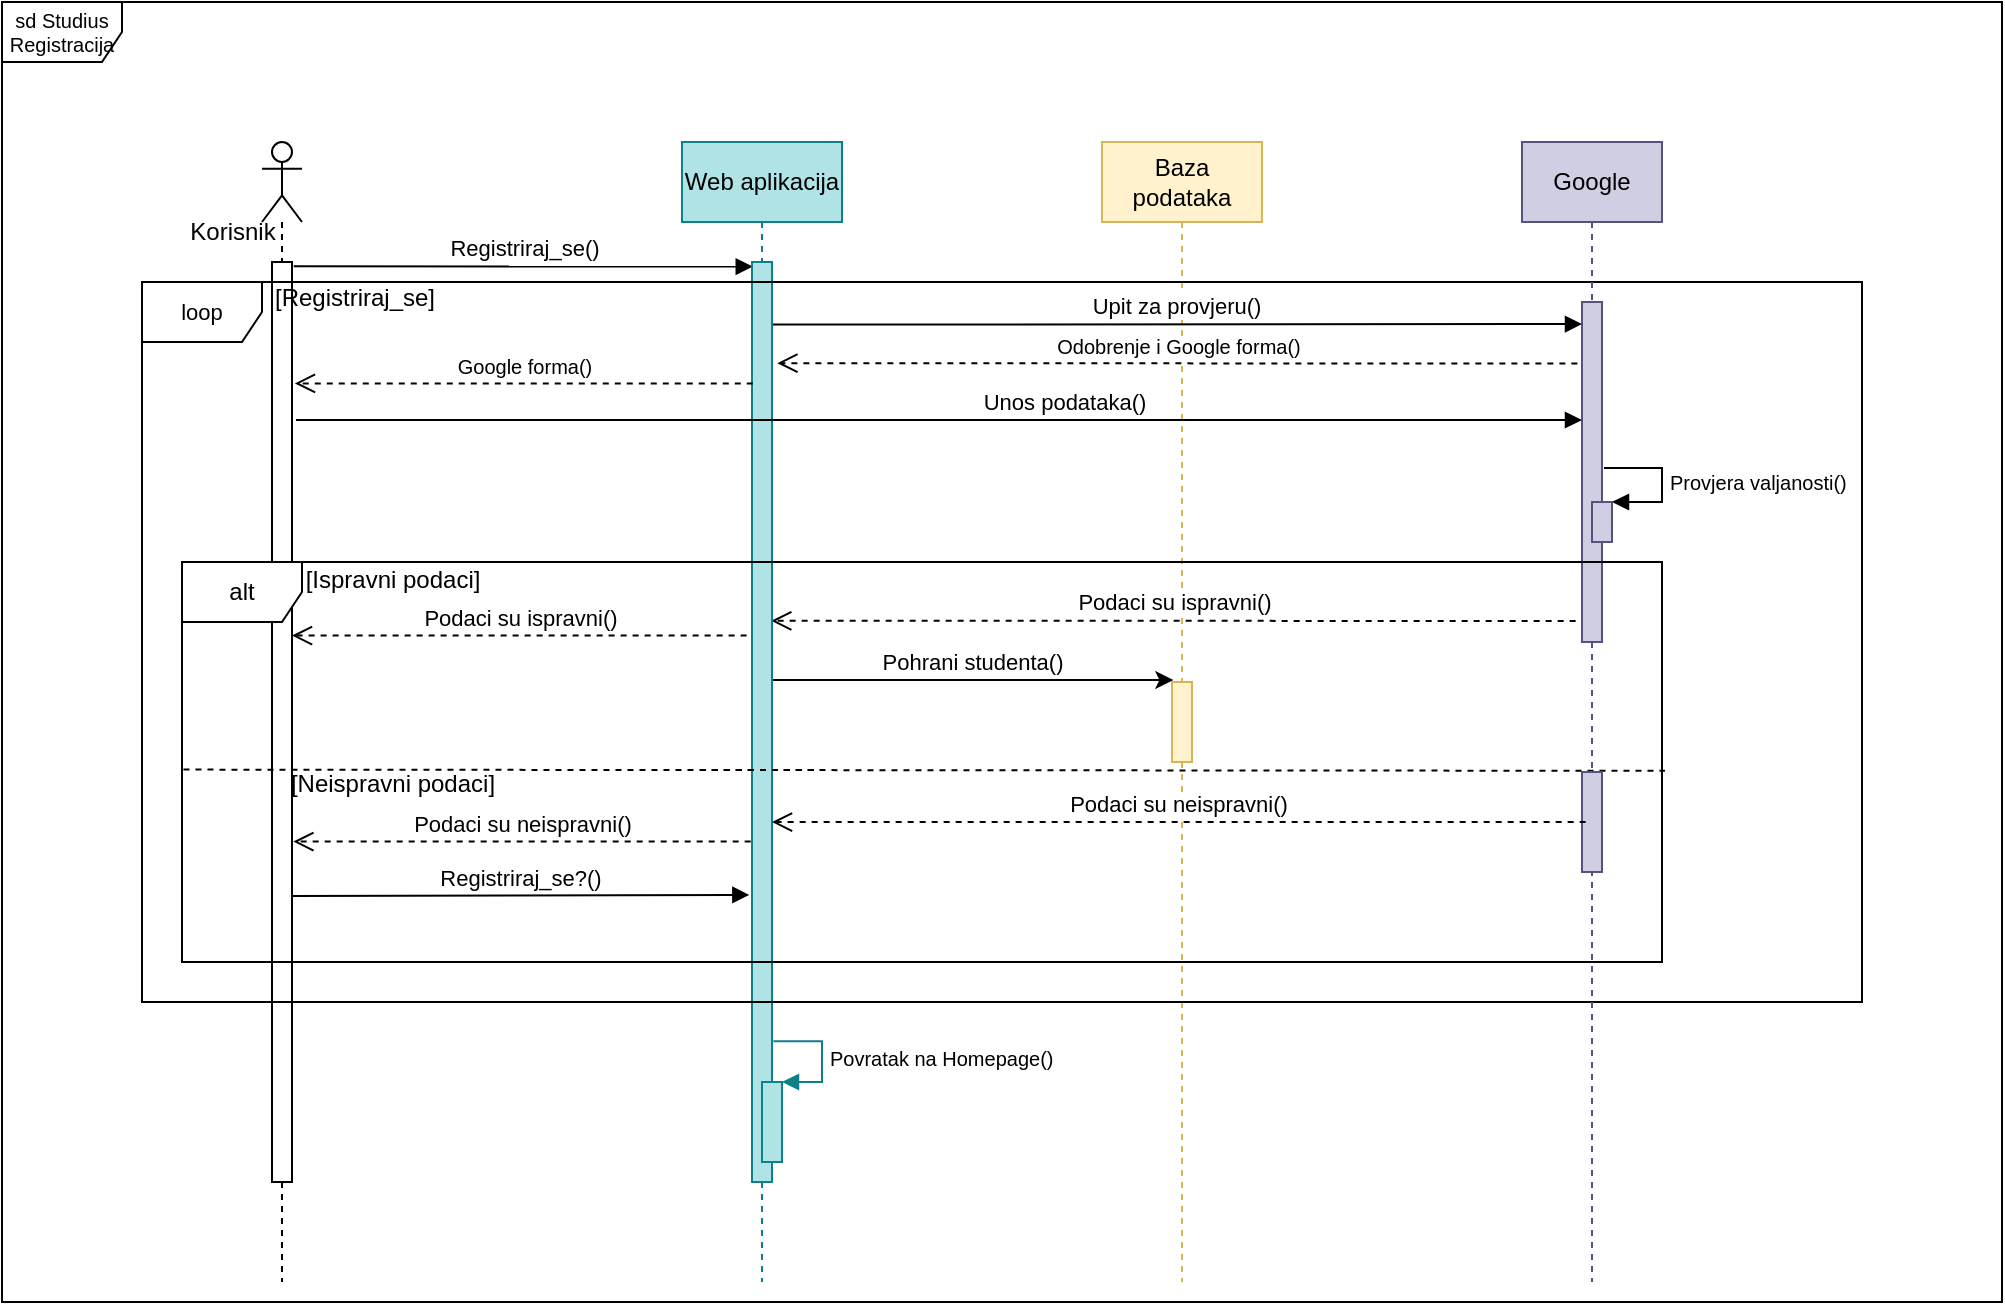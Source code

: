 <mxfile version="20.6.0" type="device"><diagram id="kgpKYQtTHZ0yAKxKKP6v" name="Page-1"><mxGraphModel dx="1888" dy="1647" grid="1" gridSize="10" guides="1" tooltips="1" connect="1" arrows="1" fold="1" page="1" pageScale="1" pageWidth="850" pageHeight="1100" math="0" shadow="0"><root><mxCell id="0"/><mxCell id="1" parent="0"/><mxCell id="tDZ69JRDFd1WXm0-AqOL-80" value="sd Studius Registracija" style="shape=umlFrame;whiteSpace=wrap;html=1;labelBackgroundColor=none;fontSize=10;gradientColor=none;swimlaneFillColor=default;" parent="1" vertex="1"><mxGeometry x="-70" y="-50" width="1000" height="650" as="geometry"/></mxCell><mxCell id="tDZ69JRDFd1WXm0-AqOL-7" value="&lt;br&gt;" style="shape=umlLifeline;participant=umlActor;perimeter=lifelinePerimeter;whiteSpace=wrap;html=1;container=1;collapsible=0;recursiveResize=0;verticalAlign=top;spacingTop=36;outlineConnect=0;size=40;" parent="1" vertex="1"><mxGeometry x="60" y="20" width="20" height="570" as="geometry"/></mxCell><mxCell id="tDZ69JRDFd1WXm0-AqOL-13" value="" style="html=1;points=[];perimeter=orthogonalPerimeter;" parent="tDZ69JRDFd1WXm0-AqOL-7" vertex="1"><mxGeometry x="5" y="60" width="10" height="460" as="geometry"/></mxCell><mxCell id="tDZ69JRDFd1WXm0-AqOL-9" value="Korisnik&lt;br&gt;" style="text;html=1;align=center;verticalAlign=middle;resizable=0;points=[];autosize=1;strokeColor=none;fillColor=none;" parent="tDZ69JRDFd1WXm0-AqOL-7" vertex="1"><mxGeometry x="-50" y="30" width="70" height="30" as="geometry"/></mxCell><mxCell id="tDZ69JRDFd1WXm0-AqOL-10" value="Baza podataka" style="shape=umlLifeline;perimeter=lifelinePerimeter;whiteSpace=wrap;html=1;container=1;collapsible=0;recursiveResize=0;outlineConnect=0;fillColor=#fff2cc;strokeColor=#d6b656;" parent="1" vertex="1"><mxGeometry x="480" y="20" width="80" height="570" as="geometry"/></mxCell><mxCell id="tDZ69JRDFd1WXm0-AqOL-22" value="alt" style="shape=umlFrame;whiteSpace=wrap;html=1;labelBackgroundColor=none;" parent="tDZ69JRDFd1WXm0-AqOL-10" vertex="1"><mxGeometry x="-460" y="210" width="740" height="200" as="geometry"/></mxCell><mxCell id="tDZ69JRDFd1WXm0-AqOL-46" value="" style="html=1;points=[];perimeter=orthogonalPerimeter;labelBackgroundColor=none;fontSize=12;fillColor=#fff2cc;strokeColor=#d6b656;" parent="tDZ69JRDFd1WXm0-AqOL-10" vertex="1"><mxGeometry x="35" y="270" width="10" height="40" as="geometry"/></mxCell><mxCell id="tDZ69JRDFd1WXm0-AqOL-62" value="loop" style="shape=umlFrame;whiteSpace=wrap;html=1;labelBackgroundColor=none;fontSize=11;" parent="tDZ69JRDFd1WXm0-AqOL-10" vertex="1"><mxGeometry x="-480" y="70" width="860" height="360" as="geometry"/></mxCell><mxCell id="tDZ69JRDFd1WXm0-AqOL-24" value="" style="endArrow=none;dashed=1;html=1;rounded=0;exitX=0.001;exitY=0.519;exitDx=0;exitDy=0;exitPerimeter=0;entryX=1.002;entryY=0.522;entryDx=0;entryDy=0;entryPerimeter=0;" parent="tDZ69JRDFd1WXm0-AqOL-10" source="tDZ69JRDFd1WXm0-AqOL-22" target="tDZ69JRDFd1WXm0-AqOL-22" edge="1"><mxGeometry width="50" height="50" relative="1" as="geometry"><mxPoint x="-420" y="340" as="sourcePoint"/><mxPoint x="290" y="474" as="targetPoint"/><Array as="points"/></mxGeometry></mxCell><mxCell id="tDZ69JRDFd1WXm0-AqOL-38" value="[Ispravni podaci]" style="text;html=1;align=center;verticalAlign=middle;resizable=0;points=[];autosize=1;strokeColor=none;fillColor=none;" parent="tDZ69JRDFd1WXm0-AqOL-10" vertex="1"><mxGeometry x="-410" y="204" width="110" height="30" as="geometry"/></mxCell><mxCell id="tDZ69JRDFd1WXm0-AqOL-12" value="Google" style="shape=umlLifeline;perimeter=lifelinePerimeter;whiteSpace=wrap;html=1;container=1;collapsible=0;recursiveResize=0;outlineConnect=0;fillColor=#d0cee2;strokeColor=#56517e;" parent="1" vertex="1"><mxGeometry x="690" y="20" width="70" height="570" as="geometry"/></mxCell><mxCell id="tDZ69JRDFd1WXm0-AqOL-27" value="" style="html=1;points=[];perimeter=orthogonalPerimeter;labelBackgroundColor=none;fillColor=#d0cee2;strokeColor=#56517e;" parent="tDZ69JRDFd1WXm0-AqOL-12" vertex="1"><mxGeometry x="30" y="80" width="10" height="170" as="geometry"/></mxCell><mxCell id="tDZ69JRDFd1WXm0-AqOL-42" value="" style="html=1;points=[];perimeter=orthogonalPerimeter;labelBackgroundColor=none;fillColor=#d0cee2;strokeColor=#56517e;" parent="tDZ69JRDFd1WXm0-AqOL-12" vertex="1"><mxGeometry x="30" y="315" width="10" height="50" as="geometry"/></mxCell><mxCell id="tDZ69JRDFd1WXm0-AqOL-49" value="" style="html=1;points=[];perimeter=orthogonalPerimeter;labelBackgroundColor=none;fontSize=10;fillColor=#d0cee2;strokeColor=#56517e;" parent="tDZ69JRDFd1WXm0-AqOL-12" vertex="1"><mxGeometry x="35" y="180" width="10" height="20" as="geometry"/></mxCell><mxCell id="tDZ69JRDFd1WXm0-AqOL-50" value="Provjera valjanosti()" style="edgeStyle=orthogonalEdgeStyle;html=1;align=left;spacingLeft=2;endArrow=block;rounded=0;entryX=1;entryY=0;fontSize=10;" parent="tDZ69JRDFd1WXm0-AqOL-12" target="tDZ69JRDFd1WXm0-AqOL-49" edge="1"><mxGeometry relative="1" as="geometry"><mxPoint x="41" y="163" as="sourcePoint"/><Array as="points"><mxPoint x="70" y="163"/><mxPoint x="70" y="180"/></Array></mxGeometry></mxCell><mxCell id="tDZ69JRDFd1WXm0-AqOL-79" value="" style="endArrow=none;html=1;rounded=0;fontSize=10;" parent="tDZ69JRDFd1WXm0-AqOL-12" edge="1"><mxGeometry width="50" height="50" relative="1" as="geometry"><mxPoint y="210" as="sourcePoint"/><mxPoint x="60" y="210" as="targetPoint"/></mxGeometry></mxCell><mxCell id="tDZ69JRDFd1WXm0-AqOL-21" value="Unos podataka()" style="html=1;verticalAlign=bottom;endArrow=block;rounded=0;" parent="1" edge="1"><mxGeometry x="0.194" width="80" relative="1" as="geometry"><mxPoint x="77" y="159" as="sourcePoint"/><mxPoint x="720" y="159" as="targetPoint"/><mxPoint as="offset"/></mxGeometry></mxCell><mxCell id="tDZ69JRDFd1WXm0-AqOL-34" value="Upit za provjeru()" style="html=1;verticalAlign=bottom;endArrow=block;rounded=0;exitX=0.9;exitY=0.068;exitDx=0;exitDy=0;exitPerimeter=0;" parent="1" source="tDZ69JRDFd1WXm0-AqOL-52" edge="1"><mxGeometry width="80" relative="1" as="geometry"><mxPoint x="406.76" y="119.2" as="sourcePoint"/><mxPoint x="720" y="111" as="targetPoint"/></mxGeometry></mxCell><mxCell id="tDZ69JRDFd1WXm0-AqOL-37" value="Podaci su ispravni()" style="html=1;verticalAlign=bottom;endArrow=open;dashed=1;endSize=8;rounded=0;exitX=-0.317;exitY=0.938;exitDx=0;exitDy=0;exitPerimeter=0;entryX=0.962;entryY=0.39;entryDx=0;entryDy=0;entryPerimeter=0;" parent="1" source="tDZ69JRDFd1WXm0-AqOL-27" target="tDZ69JRDFd1WXm0-AqOL-52" edge="1"><mxGeometry relative="1" as="geometry"><mxPoint x="680" y="244.58" as="sourcePoint"/><mxPoint x="405" y="245" as="targetPoint"/><Array as="points"/></mxGeometry></mxCell><mxCell id="tDZ69JRDFd1WXm0-AqOL-47" value="" style="endArrow=classic;html=1;rounded=0;fontSize=15;fontColor=#000000;entryX=0.067;entryY=-0.025;entryDx=0;entryDy=0;entryPerimeter=0;" parent="1" source="tDZ69JRDFd1WXm0-AqOL-51" target="tDZ69JRDFd1WXm0-AqOL-46" edge="1"><mxGeometry width="50" height="50" relative="1" as="geometry"><mxPoint x="405.48" y="276.16" as="sourcePoint"/><mxPoint x="320" y="220" as="targetPoint"/><Array as="points"/></mxGeometry></mxCell><mxCell id="tDZ69JRDFd1WXm0-AqOL-14" value="Registriraj_se()" style="html=1;verticalAlign=bottom;endArrow=block;rounded=0;exitX=0.941;exitY=1.072;exitDx=0;exitDy=0;exitPerimeter=0;entryX=0.038;entryY=0.005;entryDx=0;entryDy=0;entryPerimeter=0;" parent="1" source="tDZ69JRDFd1WXm0-AqOL-9" target="tDZ69JRDFd1WXm0-AqOL-52" edge="1"><mxGeometry width="80" relative="1" as="geometry"><mxPoint x="77.5" y="90" as="sourcePoint"/><mxPoint x="172.5" y="90" as="targetPoint"/></mxGeometry></mxCell><mxCell id="tDZ69JRDFd1WXm0-AqOL-51" value="Web aplikacija" style="shape=umlLifeline;perimeter=lifelinePerimeter;whiteSpace=wrap;html=1;container=1;collapsible=0;recursiveResize=0;outlineConnect=0;labelBackgroundColor=none;fontSize=12;fillColor=#b0e3e6;strokeColor=#0e8088;" parent="1" vertex="1"><mxGeometry x="270" y="20" width="80" height="570" as="geometry"/></mxCell><mxCell id="tDZ69JRDFd1WXm0-AqOL-52" value="" style="html=1;points=[];perimeter=orthogonalPerimeter;labelBackgroundColor=none;fontSize=12;fillColor=#b0e3e6;strokeColor=#0e8088;" parent="tDZ69JRDFd1WXm0-AqOL-51" vertex="1"><mxGeometry x="35" y="60" width="10" height="460" as="geometry"/></mxCell><mxCell id="tDZ69JRDFd1WXm0-AqOL-64" value="" style="html=1;points=[];perimeter=orthogonalPerimeter;labelBackgroundColor=none;fontSize=10;fillColor=#b0e3e6;strokeColor=#0e8088;" parent="tDZ69JRDFd1WXm0-AqOL-51" vertex="1"><mxGeometry x="40" y="470" width="10" height="40" as="geometry"/></mxCell><mxCell id="tDZ69JRDFd1WXm0-AqOL-65" value="Povratak na Homepage()" style="edgeStyle=orthogonalEdgeStyle;html=1;align=left;spacingLeft=2;endArrow=block;rounded=0;entryX=1;entryY=0;fontSize=10;fillColor=#b0e3e6;strokeColor=#0e8088;exitX=1.067;exitY=0.847;exitDx=0;exitDy=0;exitPerimeter=0;" parent="tDZ69JRDFd1WXm0-AqOL-51" source="tDZ69JRDFd1WXm0-AqOL-52" target="tDZ69JRDFd1WXm0-AqOL-64" edge="1"><mxGeometry relative="1" as="geometry"><mxPoint x="50" y="450" as="sourcePoint"/><Array as="points"><mxPoint x="70" y="450"/><mxPoint x="70" y="470"/></Array></mxGeometry></mxCell><mxCell id="tDZ69JRDFd1WXm0-AqOL-71" value="" style="endArrow=none;html=1;rounded=0;fontSize=10;" parent="tDZ69JRDFd1WXm0-AqOL-51" edge="1"><mxGeometry width="50" height="50" relative="1" as="geometry"><mxPoint x="10" y="139" as="sourcePoint"/><mxPoint x="70" y="139" as="targetPoint"/></mxGeometry></mxCell><mxCell id="tDZ69JRDFd1WXm0-AqOL-74" value="" style="endArrow=none;html=1;rounded=0;fontSize=10;" parent="tDZ69JRDFd1WXm0-AqOL-51" edge="1"><mxGeometry width="50" height="50" relative="1" as="geometry"><mxPoint x="15" y="210" as="sourcePoint"/><mxPoint x="75" y="210" as="targetPoint"/></mxGeometry></mxCell><mxCell id="tDZ69JRDFd1WXm0-AqOL-75" value="" style="endArrow=none;html=1;rounded=0;fontSize=10;" parent="tDZ69JRDFd1WXm0-AqOL-51" edge="1"><mxGeometry width="50" height="50" relative="1" as="geometry"><mxPoint x="10" y="70" as="sourcePoint"/><mxPoint x="70" y="70" as="targetPoint"/></mxGeometry></mxCell><mxCell id="tDZ69JRDFd1WXm0-AqOL-76" value="" style="endArrow=none;html=1;rounded=0;fontSize=10;" parent="tDZ69JRDFd1WXm0-AqOL-51" edge="1"><mxGeometry width="50" height="50" relative="1" as="geometry"><mxPoint x="10" y="410" as="sourcePoint"/><mxPoint x="70" y="410" as="targetPoint"/></mxGeometry></mxCell><mxCell id="tDZ69JRDFd1WXm0-AqOL-77" value="" style="endArrow=none;html=1;rounded=0;fontSize=10;" parent="tDZ69JRDFd1WXm0-AqOL-51" edge="1"><mxGeometry width="50" height="50" relative="1" as="geometry"><mxPoint x="10" y="430" as="sourcePoint"/><mxPoint x="70" y="430" as="targetPoint"/></mxGeometry></mxCell><mxCell id="tDZ69JRDFd1WXm0-AqOL-78" value="" style="endArrow=none;dashed=1;html=1;rounded=0;fontSize=10;" parent="tDZ69JRDFd1WXm0-AqOL-51" edge="1"><mxGeometry width="50" height="50" relative="1" as="geometry"><mxPoint x="9" y="314" as="sourcePoint"/><mxPoint x="67.5" y="314" as="targetPoint"/></mxGeometry></mxCell><mxCell id="tDZ69JRDFd1WXm0-AqOL-58" value="Podaci su neispravni()" style="html=1;verticalAlign=bottom;endArrow=open;dashed=1;endSize=8;rounded=0;exitX=-0.317;exitY=0.938;exitDx=0;exitDy=0;exitPerimeter=0;" parent="1" target="tDZ69JRDFd1WXm0-AqOL-52" edge="1"><mxGeometry relative="1" as="geometry"><mxPoint x="721.83" y="360.0" as="sourcePoint"/><mxPoint x="320" y="360.06" as="targetPoint"/><Array as="points"><mxPoint x="525" y="360.06"/></Array></mxGeometry></mxCell><mxCell id="tDZ69JRDFd1WXm0-AqOL-59" value="Podaci su neispravni()" style="html=1;verticalAlign=bottom;endArrow=open;dashed=1;endSize=8;rounded=0;exitX=-0.067;exitY=0.63;exitDx=0;exitDy=0;exitPerimeter=0;entryX=1.067;entryY=0.63;entryDx=0;entryDy=0;entryPerimeter=0;" parent="1" source="tDZ69JRDFd1WXm0-AqOL-52" target="tDZ69JRDFd1WXm0-AqOL-13" edge="1"><mxGeometry relative="1" as="geometry"><mxPoint x="300" y="370" as="sourcePoint"/><mxPoint x="70" y="370.06" as="targetPoint"/><Array as="points"/></mxGeometry></mxCell><mxCell id="tDZ69JRDFd1WXm0-AqOL-57" value="&lt;font style=&quot;font-size: 11px;&quot;&gt;Podaci su ispravni()&lt;/font&gt;" style="html=1;verticalAlign=bottom;endArrow=open;dashed=1;endSize=8;rounded=0;fontSize=12;exitX=-0.269;exitY=0.406;exitDx=0;exitDy=0;exitPerimeter=0;" parent="1" source="tDZ69JRDFd1WXm0-AqOL-52" target="tDZ69JRDFd1WXm0-AqOL-13" edge="1"><mxGeometry relative="1" as="geometry"><mxPoint x="305" y="230" as="sourcePoint"/><mxPoint x="80" y="230" as="targetPoint"/></mxGeometry></mxCell><mxCell id="tDZ69JRDFd1WXm0-AqOL-61" value="Registriraj_se?()" style="html=1;verticalAlign=bottom;endArrow=block;rounded=0;entryX=-0.133;entryY=0.688;entryDx=0;entryDy=0;entryPerimeter=0;exitX=1;exitY=0.689;exitDx=0;exitDy=0;exitPerimeter=0;" parent="1" source="tDZ69JRDFd1WXm0-AqOL-13" target="tDZ69JRDFd1WXm0-AqOL-52" edge="1"><mxGeometry width="80" relative="1" as="geometry"><mxPoint x="80.0" y="400" as="sourcePoint"/><mxPoint x="300" y="420" as="targetPoint"/></mxGeometry></mxCell><mxCell id="tDZ69JRDFd1WXm0-AqOL-63" value="&lt;font style=&quot;font-size: 12px;&quot;&gt;[Registriraj_se]&lt;/font&gt;" style="text;html=1;align=center;verticalAlign=middle;resizable=0;points=[];autosize=1;strokeColor=none;fillColor=none;fontSize=11;" parent="1" vertex="1"><mxGeometry x="56" y="83" width="100" height="30" as="geometry"/></mxCell><mxCell id="tDZ69JRDFd1WXm0-AqOL-72" value="Odobrenje i Google forma()" style="html=1;verticalAlign=bottom;endArrow=open;dashed=1;endSize=8;rounded=0;fontSize=10;exitX=-0.231;exitY=0.181;exitDx=0;exitDy=0;exitPerimeter=0;entryX=1.269;entryY=0.11;entryDx=0;entryDy=0;entryPerimeter=0;" parent="1" source="tDZ69JRDFd1WXm0-AqOL-27" target="tDZ69JRDFd1WXm0-AqOL-52" edge="1"><mxGeometry relative="1" as="geometry"><mxPoint x="480" y="130" as="sourcePoint"/><mxPoint x="400" y="130" as="targetPoint"/></mxGeometry></mxCell><mxCell id="tDZ69JRDFd1WXm0-AqOL-73" value="Google forma()" style="html=1;verticalAlign=bottom;endArrow=open;dashed=1;endSize=8;rounded=0;fontSize=10;entryX=1.146;entryY=0.132;entryDx=0;entryDy=0;entryPerimeter=0;exitX=0.038;exitY=0.132;exitDx=0;exitDy=0;exitPerimeter=0;" parent="1" source="tDZ69JRDFd1WXm0-AqOL-52" target="tDZ69JRDFd1WXm0-AqOL-13" edge="1"><mxGeometry relative="1" as="geometry"><mxPoint x="300" y="141" as="sourcePoint"/><mxPoint x="80.0" y="140.6" as="targetPoint"/></mxGeometry></mxCell><mxCell id="tDZ69JRDFd1WXm0-AqOL-48" value="&lt;font style=&quot;font-size: 11px;&quot;&gt;Pohrani studenta()&lt;/font&gt;" style="text;html=1;align=center;verticalAlign=middle;resizable=0;points=[];autosize=1;strokeColor=none;fillColor=none;fontSize=12;" parent="1" vertex="1"><mxGeometry x="360" y="265" width="110" height="30" as="geometry"/></mxCell><mxCell id="tDZ69JRDFd1WXm0-AqOL-39" value="[Neispravni podaci]" style="text;html=1;align=center;verticalAlign=middle;resizable=0;points=[];autosize=1;strokeColor=none;fillColor=none;" parent="1" vertex="1"><mxGeometry x="60" y="326" width="130" height="30" as="geometry"/></mxCell></root></mxGraphModel></diagram></mxfile>